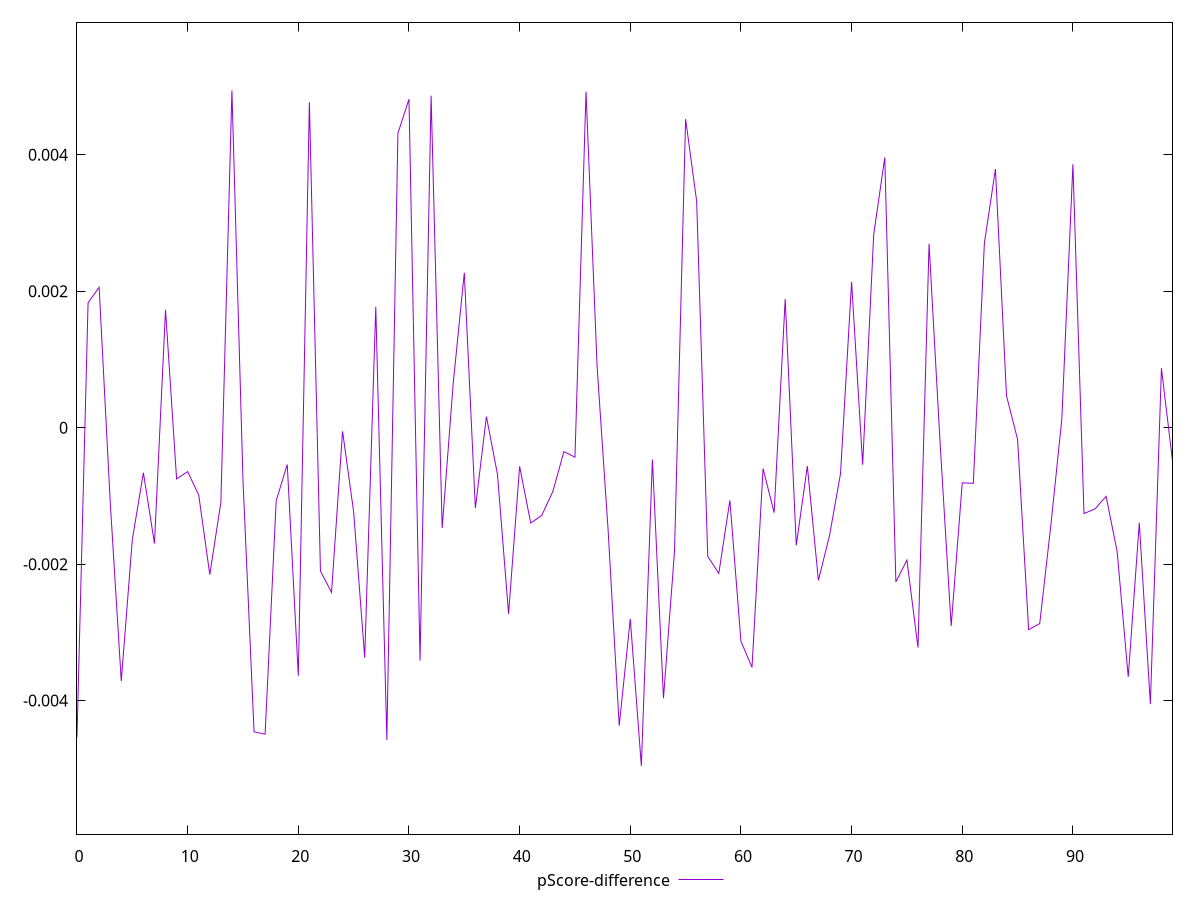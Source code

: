 reset

$pScoreDifference <<EOF
0 -0.004532977153094402
1 0.0018302900723460858
2 0.002058066074114906
3 -0.0010828083536469357
4 -0.0037130191585370564
5 -0.0016383141534972445
6 -0.0006596713336137761
7 -0.001697074096423945
8 0.001727398016422077
9 -0.0007505782743049139
10 -0.000643760784874714
11 -0.0009864850029116523
12 -0.0021529791973257106
13 -0.0010958579027715576
14 0.004941995239133468
15 -0.0007718068376508791
16 -0.004457557354877517
17 -0.00449170622482295
18 -0.00107036949498851
19 -0.000539317147058016
20 -0.0036339208009253388
21 0.004769871605006193
22 -0.0021011692067021137
23 -0.0024130272240034945
24 -0.00005318685969590842
25 -0.0012344615710233597
26 -0.0033697099557618015
27 0.0017708006144547817
28 -0.004576885158699362
29 0.004315476355760461
30 0.004814947158768623
31 -0.003413475702871871
32 0.004866532532106782
33 -0.0014703156826922914
34 0.0006530645506770405
35 0.0022714733144164334
36 -0.001178785472651267
37 0.0001635431458630321
38 -0.0006862116770971483
39 -0.00272914214017711
40 -0.0005665335445266262
41 -0.0013971020101293252
42 -0.0012848477990930474
43 -0.0009358500285114868
44 -0.00035108514066517493
45 -0.00043166850067755114
46 0.004926024447509336
47 0.0009003632148282259
48 -0.0015119574888815546
49 -0.0043664613465571045
50 -0.0028018961400092524
51 -0.004956798824666153
52 -0.0004672618640185755
53 -0.003965731329469202
54 -0.0018060696637099138
55 0.004523238687803577
56 0.0033173251778655655
57 -0.0018849090406141134
58 -0.00213536393338265
59 -0.0010652352239061136
60 -0.003129082461170829
61 -0.0035131490981631375
62 -0.000599077494273903
63 -0.001245795649637893
64 0.00188634199888707
65 -0.0017242252283329318
66 -0.0005621042187466951
67 -0.0022376222017046477
68 -0.0015850133839472313
69 -0.0006727472887901875
70 0.002137438848544504
71 -0.0005429676654837845
72 0.002834419367204466
73 0.003961424077960518
74 -0.0022590994501368034
75 -0.0019409604873346087
76 -0.0032222633470784245
77 0.00269492019226647
78 -0.00022854689992202193
79 -0.00290672440922235
80 -0.0008083616868828081
81 -0.0008146519846292666
82 0.0027060332081365046
83 0.0037898582716830442
84 0.0004661763468813418
85 -0.00017023919153946743
86 -0.0029607767193000623
87 -0.0028711839337434153
88 -0.0014407044552620096
89 0.0001276787717306993
90 0.003860632101860939
91 -0.0012585400198042995
92 -0.001189875163916776
93 -0.0010052436390737274
94 -0.0018177818047739047
95 -0.0036517562999274222
96 -0.0013938101068324826
97 -0.004051120361456606
98 0.0008720286586910431
99 -0.0004855130607404057
EOF

set key outside below
set xrange [0:99]
set yrange [-0.005956798824666153:0.005941995239133468]
set trange [-0.005956798824666153:0.005941995239133468]
set terminal svg size 640, 500 enhanced background rgb 'white'
set output "reports/report_00027_2021-02-24T12-40-31.850Z/speed-index/samples/agenda/pScore-difference/values.svg"

plot $pScoreDifference title "pScore-difference" with line

reset

